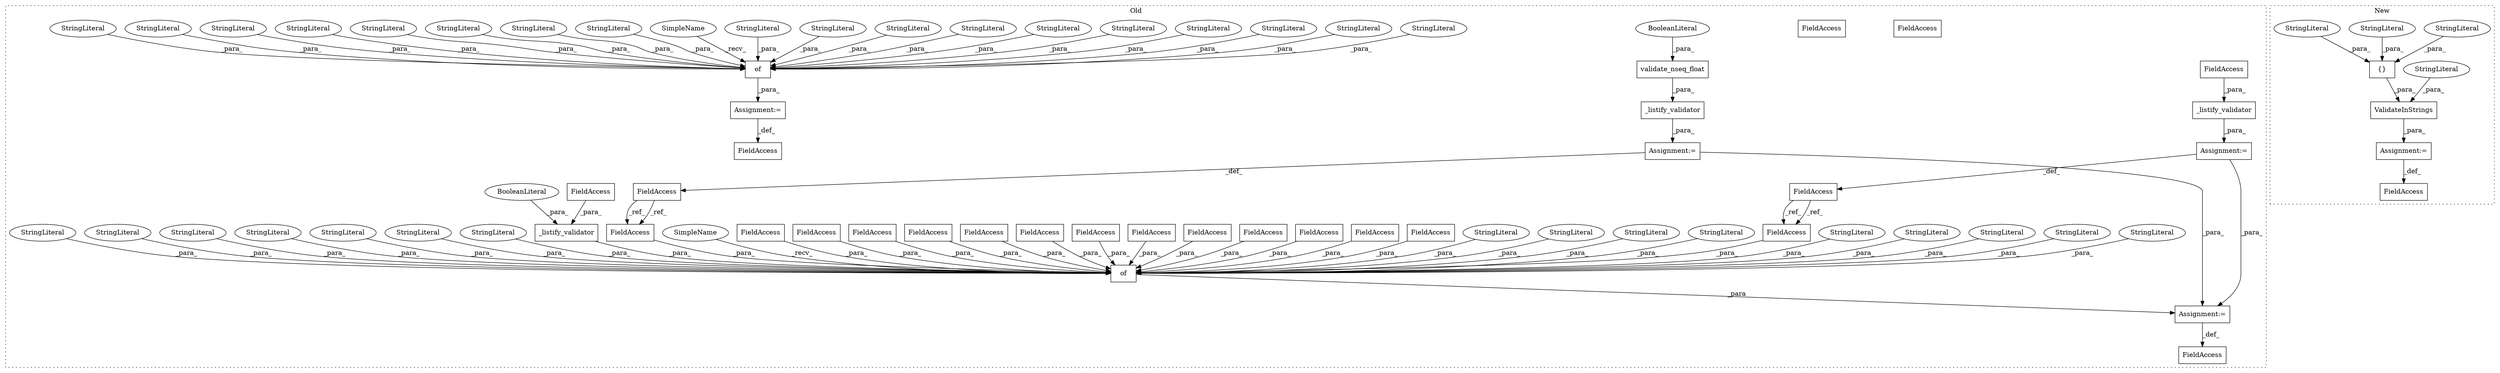 digraph G {
subgraph cluster0 {
1 [label="_listify_validator" a="32" s="21854,21887" l="19,1" shape="box"];
3 [label="FieldAccess" a="22" s="21873" l="14" shape="box"];
4 [label="FieldAccess" a="22" s="21835" l="18" shape="box"];
5 [label="Assignment:=" a="7" s="21853" l="1" shape="box"];
8 [label="FieldAccess" a="22" s="21963" l="16" shape="box"];
9 [label="FieldAccess" a="22" s="22485" l="18" shape="box"];
10 [label="of" a="32" s="21984,22530" l="3,1" shape="box"];
11 [label="FieldAccess" a="22" s="22513" l="17" shape="box"];
12 [label="FieldAccess" a="22" s="21894" l="17" shape="box"];
13 [label="FieldAccess" a="22" s="22402" l="18" shape="box"];
14 [label="validate_nseq_float" a="32" s="21931,21955" l="20,1" shape="box"];
15 [label="FieldAccess" a="22" s="22365" l="18" shape="box"];
16 [label="FieldAccess" a="22" s="22255" l="22" shape="box"];
17 [label="FieldAccess" a="22" s="22125" l="18" shape="box"];
18 [label="FieldAccess" a="22" s="22328" l="18" shape="box"];
19 [label="FieldAccess" a="22" s="22221" l="21" shape="box"];
20 [label="FieldAccess" a="22" s="22187" l="22" shape="box"];
21 [label="FieldAccess" a="22" s="22093" l="19" shape="box"];
22 [label="FieldAccess" a="22" s="22062" l="18" shape="box"];
23 [label="FieldAccess" a="22" s="22296" l="18" shape="box"];
24 [label="FieldAccess" a="22" s="22429" l="18" shape="box"];
25 [label="FieldAccess" a="22" s="22156" l="18" shape="box"];
26 [label="FieldAccess" a="22" s="22457" l="19" shape="box"];
27 [label="BooleanLiteral" a="9" s="21951" l="4" shape="ellipse"];
28 [label="of" a="32" s="22555,22727" l="3,1" shape="box"];
29 [label="FieldAccess" a="22" s="22537" l="13" shape="box"];
30 [label="_listify_validator" a="32" s="21912,21956" l="19,1" shape="box"];
32 [label="StringLiteral" a="45" s="22562" l="7" shape="ellipse"];
33 [label="_listify_validator" a="32" s="21995,22048" l="19,1" shape="box"];
34 [label="FieldAccess" a="22" s="22014" l="29" shape="box"];
35 [label="BooleanLiteral" a="9" s="22044" l="4" shape="ellipse"];
36 [label="StringLiteral" a="45" s="22113" l="11" shape="ellipse"];
37 [label="StringLiteral" a="45" s="22243" l="11" shape="ellipse"];
40 [label="StringLiteral" a="45" s="22592" l="11" shape="ellipse"];
42 [label="StringLiteral" a="45" s="22347" l="17" shape="ellipse"];
43 [label="StringLiteral" a="45" s="22686" l="5" shape="ellipse"];
44 [label="StringLiteral" a="45" s="22715" l="12" shape="ellipse"];
45 [label="StringLiteral" a="45" s="22278" l="17" shape="ellipse"];
46 [label="StringLiteral" a="45" s="22315" l="12" shape="ellipse"];
47 [label="StringLiteral" a="45" s="22587" l="4" shape="ellipse"];
48 [label="StringLiteral" a="45" s="22175" l="11" shape="ellipse"];
49 [label="StringLiteral" a="45" s="22558" l="3" shape="ellipse"];
50 [label="Assignment:=" a="7" s="21911" l="1" shape="box"];
51 [label="StringLiteral" a="45" s="22692" l="17" shape="ellipse"];
52 [label="StringLiteral" a="45" s="22662" l="5" shape="ellipse"];
53 [label="StringLiteral" a="45" s="22570" l="4" shape="ellipse"];
54 [label="StringLiteral" a="45" s="22609" l="11" shape="ellipse"];
55 [label="StringLiteral" a="45" s="21987" l="7" shape="ellipse"];
56 [label="StringLiteral" a="45" s="22644" l="17" shape="ellipse"];
57 [label="StringLiteral" a="45" s="22626" l="11" shape="ellipse"];
58 [label="StringLiteral" a="45" s="22448" l="8" shape="ellipse"];
59 [label="StringLiteral" a="45" s="22050" l="11" shape="ellipse"];
60 [label="StringLiteral" a="45" s="22477" l="7" shape="ellipse"];
61 [label="StringLiteral" a="45" s="22668" l="17" shape="ellipse"];
63 [label="StringLiteral" a="45" s="22421" l="7" shape="ellipse"];
64 [label="StringLiteral" a="45" s="22621" l="4" shape="ellipse"];
65 [label="StringLiteral" a="45" s="22575" l="11" shape="ellipse"];
66 [label="StringLiteral" a="45" s="22604" l="4" shape="ellipse"];
67 [label="StringLiteral" a="45" s="22210" l="10" shape="ellipse"];
68 [label="StringLiteral" a="45" s="22504" l="8" shape="ellipse"];
69 [label="StringLiteral" a="45" s="22144" l="11" shape="ellipse"];
70 [label="StringLiteral" a="45" s="22384" l="17" shape="ellipse"];
71 [label="Assignment:=" a="7" s="21979" l="1" shape="box"];
72 [label="StringLiteral" a="45" s="22710" l="4" shape="ellipse"];
73 [label="StringLiteral" a="45" s="22081" l="11" shape="ellipse"];
74 [label="Assignment:=" a="7" s="22550" l="1" shape="box"];
75 [label="StringLiteral" a="45" s="22638" l="5" shape="ellipse"];
76 [label="FieldAccess" a="22" s="22513" l="17" shape="box"];
77 [label="FieldAccess" a="22" s="22485" l="18" shape="box"];
78 [label="SimpleName" a="42" s="21980" l="3" shape="ellipse"];
79 [label="SimpleName" a="42" s="22551" l="3" shape="ellipse"];
label = "Old";
style="dotted";
}
subgraph cluster1 {
2 [label="{}" a="4" s="22093,22108" l="1,1" shape="box"];
6 [label="StringLiteral" a="45" s="22098" l="3" shape="ellipse"];
7 [label="FieldAccess" a="22" s="22027" l="18" shape="box"];
31 [label="ValidateInStrings" a="32" s="22046,22109" l="18,1" shape="box"];
38 [label="StringLiteral" a="45" s="22064" l="16" shape="ellipse"];
39 [label="StringLiteral" a="45" s="22102" l="6" shape="ellipse"];
41 [label="StringLiteral" a="45" s="22094" l="3" shape="ellipse"];
62 [label="Assignment:=" a="7" s="22045" l="1" shape="box"];
label = "New";
style="dotted";
}
1 -> 5 [label="_para_"];
2 -> 31 [label="_para_"];
3 -> 1 [label="_para_"];
4 -> 77 [label="_ref_"];
4 -> 77 [label="_ref_"];
5 -> 4 [label="_def_"];
5 -> 71 [label="_para_"];
6 -> 2 [label="_para_"];
10 -> 71 [label="_para_"];
12 -> 76 [label="_ref_"];
12 -> 76 [label="_ref_"];
13 -> 10 [label="_para_"];
14 -> 30 [label="_para_"];
15 -> 10 [label="_para_"];
16 -> 10 [label="_para_"];
17 -> 10 [label="_para_"];
18 -> 10 [label="_para_"];
19 -> 10 [label="_para_"];
20 -> 10 [label="_para_"];
21 -> 10 [label="_para_"];
22 -> 10 [label="_para_"];
23 -> 10 [label="_para_"];
24 -> 10 [label="_para_"];
25 -> 10 [label="_para_"];
26 -> 10 [label="_para_"];
27 -> 14 [label="_para_"];
28 -> 74 [label="_para_"];
30 -> 50 [label="_para_"];
31 -> 62 [label="_para_"];
32 -> 28 [label="_para_"];
33 -> 10 [label="_para_"];
34 -> 33 [label="_para_"];
35 -> 33 [label="_para_"];
36 -> 10 [label="_para_"];
37 -> 10 [label="_para_"];
38 -> 31 [label="_para_"];
39 -> 2 [label="_para_"];
40 -> 28 [label="_para_"];
41 -> 2 [label="_para_"];
42 -> 10 [label="_para_"];
43 -> 28 [label="_para_"];
44 -> 28 [label="_para_"];
45 -> 10 [label="_para_"];
46 -> 10 [label="_para_"];
47 -> 28 [label="_para_"];
48 -> 10 [label="_para_"];
49 -> 28 [label="_para_"];
50 -> 12 [label="_def_"];
50 -> 71 [label="_para_"];
51 -> 28 [label="_para_"];
52 -> 28 [label="_para_"];
53 -> 28 [label="_para_"];
54 -> 28 [label="_para_"];
55 -> 10 [label="_para_"];
56 -> 28 [label="_para_"];
57 -> 28 [label="_para_"];
58 -> 10 [label="_para_"];
59 -> 10 [label="_para_"];
60 -> 10 [label="_para_"];
61 -> 28 [label="_para_"];
62 -> 7 [label="_def_"];
63 -> 10 [label="_para_"];
64 -> 28 [label="_para_"];
65 -> 28 [label="_para_"];
66 -> 28 [label="_para_"];
67 -> 10 [label="_para_"];
68 -> 10 [label="_para_"];
69 -> 10 [label="_para_"];
70 -> 10 [label="_para_"];
71 -> 8 [label="_def_"];
72 -> 28 [label="_para_"];
73 -> 10 [label="_para_"];
74 -> 29 [label="_def_"];
75 -> 28 [label="_para_"];
76 -> 10 [label="_para_"];
77 -> 10 [label="_para_"];
78 -> 10 [label="_recv_"];
79 -> 28 [label="_recv_"];
}